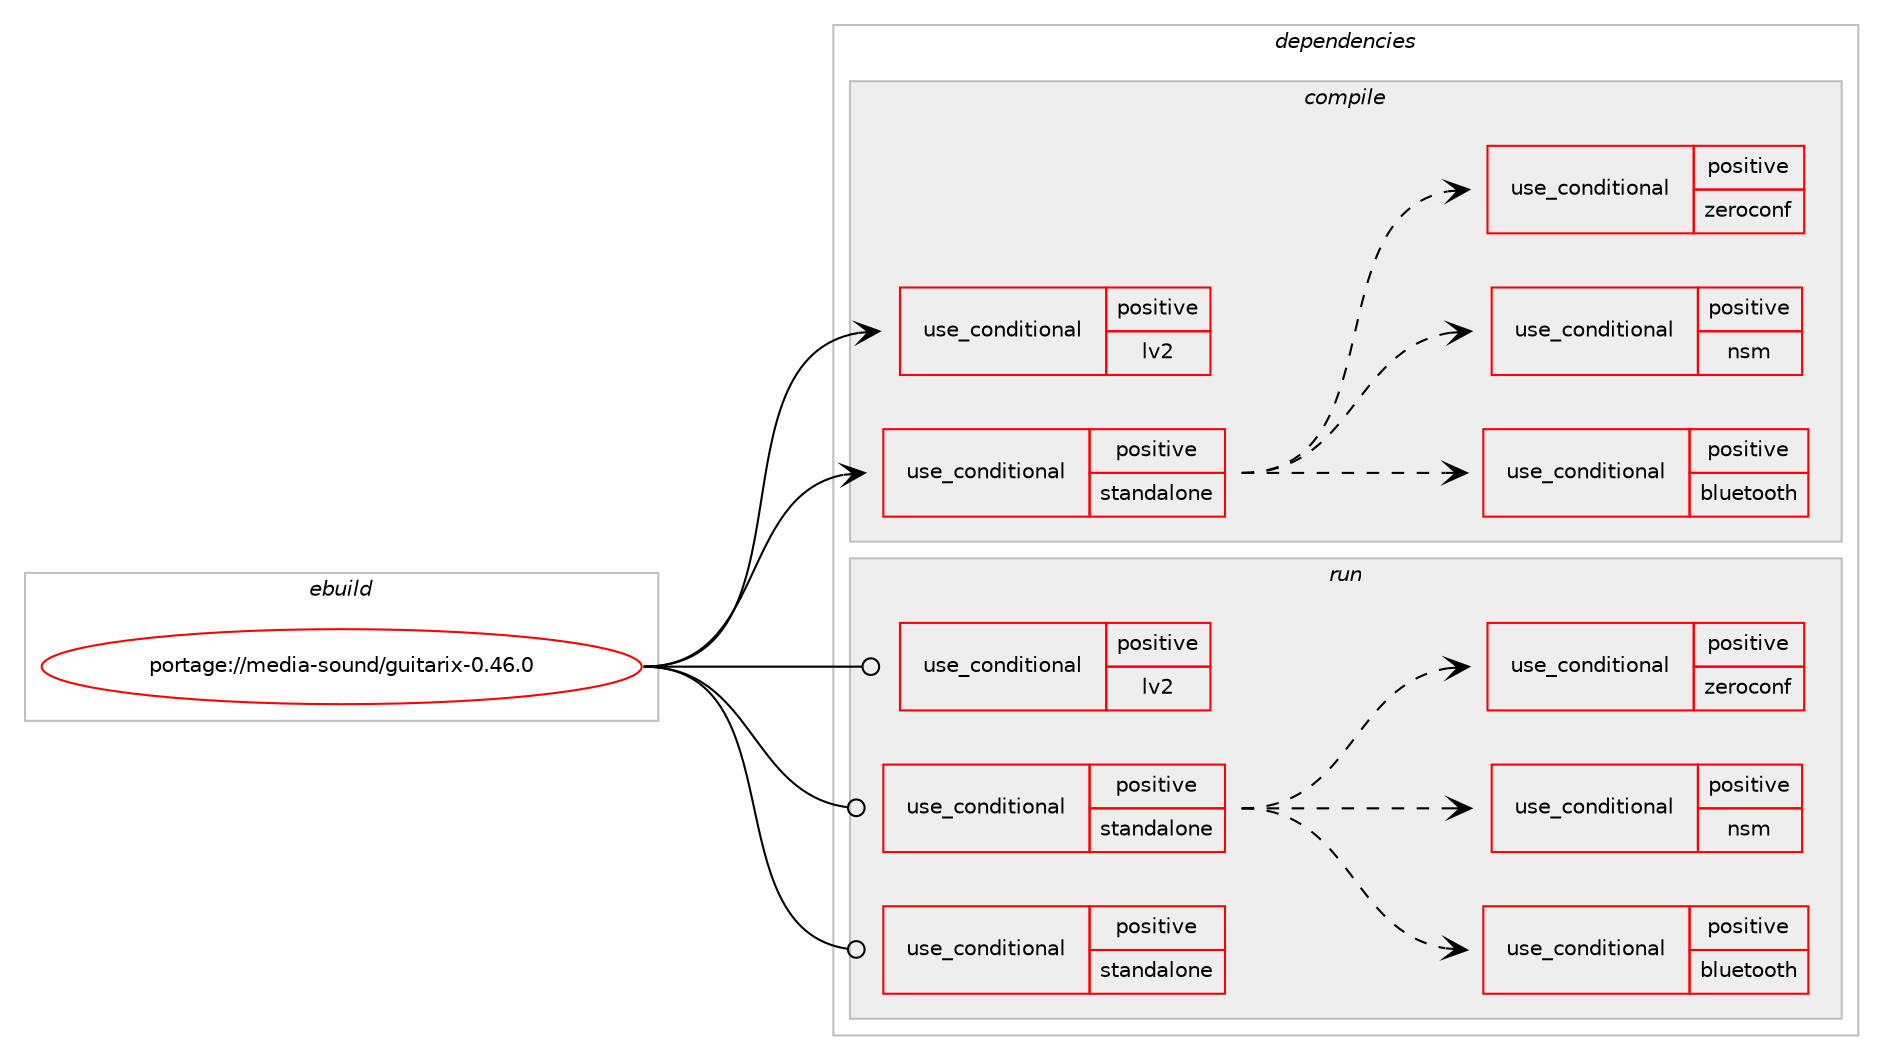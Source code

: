 digraph prolog {

# *************
# Graph options
# *************

newrank=true;
concentrate=true;
compound=true;
graph [rankdir=LR,fontname=Helvetica,fontsize=10,ranksep=1.5];#, ranksep=2.5, nodesep=0.2];
edge  [arrowhead=vee];
node  [fontname=Helvetica,fontsize=10];

# **********
# The ebuild
# **********

subgraph cluster_leftcol {
color=gray;
rank=same;
label=<<i>ebuild</i>>;
id [label="portage://media-sound/guitarix-0.46.0", color=red, width=4, href="../media-sound/guitarix-0.46.0.svg"];
}

# ****************
# The dependencies
# ****************

subgraph cluster_midcol {
color=gray;
label=<<i>dependencies</i>>;
subgraph cluster_compile {
fillcolor="#eeeeee";
style=filled;
label=<<i>compile</i>>;
subgraph cond77985 {
dependency163204 [label=<<TABLE BORDER="0" CELLBORDER="1" CELLSPACING="0" CELLPADDING="4"><TR><TD ROWSPAN="3" CELLPADDING="10">use_conditional</TD></TR><TR><TD>positive</TD></TR><TR><TD>lv2</TD></TR></TABLE>>, shape=none, color=red];
# *** BEGIN UNKNOWN DEPENDENCY TYPE (TODO) ***
# dependency163204 -> package_dependency(portage://media-sound/guitarix-0.46.0,install,no,media-libs,lv2,none,[,,],[],[])
# *** END UNKNOWN DEPENDENCY TYPE (TODO) ***

}
id:e -> dependency163204:w [weight=20,style="solid",arrowhead="vee"];
subgraph cond77986 {
dependency163205 [label=<<TABLE BORDER="0" CELLBORDER="1" CELLSPACING="0" CELLPADDING="4"><TR><TD ROWSPAN="3" CELLPADDING="10">use_conditional</TD></TR><TR><TD>positive</TD></TR><TR><TD>standalone</TD></TR></TABLE>>, shape=none, color=red];
# *** BEGIN UNKNOWN DEPENDENCY TYPE (TODO) ***
# dependency163205 -> package_dependency(portage://media-sound/guitarix-0.46.0,install,no,dev-libs,boost,none,[,,],any_same_slot,[])
# *** END UNKNOWN DEPENDENCY TYPE (TODO) ***

# *** BEGIN UNKNOWN DEPENDENCY TYPE (TODO) ***
# dependency163205 -> package_dependency(portage://media-sound/guitarix-0.46.0,install,no,media-libs,liblrdf,none,[,,],[],[])
# *** END UNKNOWN DEPENDENCY TYPE (TODO) ***

# *** BEGIN UNKNOWN DEPENDENCY TYPE (TODO) ***
# dependency163205 -> package_dependency(portage://media-sound/guitarix-0.46.0,install,no,media-libs,lilv,none,[,,],[],[])
# *** END UNKNOWN DEPENDENCY TYPE (TODO) ***

# *** BEGIN UNKNOWN DEPENDENCY TYPE (TODO) ***
# dependency163205 -> package_dependency(portage://media-sound/guitarix-0.46.0,install,no,virtual,jack,none,[,,],[],[])
# *** END UNKNOWN DEPENDENCY TYPE (TODO) ***

subgraph cond77987 {
dependency163206 [label=<<TABLE BORDER="0" CELLBORDER="1" CELLSPACING="0" CELLPADDING="4"><TR><TD ROWSPAN="3" CELLPADDING="10">use_conditional</TD></TR><TR><TD>positive</TD></TR><TR><TD>bluetooth</TD></TR></TABLE>>, shape=none, color=red];
# *** BEGIN UNKNOWN DEPENDENCY TYPE (TODO) ***
# dependency163206 -> package_dependency(portage://media-sound/guitarix-0.46.0,install,no,net-wireless,bluez,none,[,,],[],[])
# *** END UNKNOWN DEPENDENCY TYPE (TODO) ***

}
dependency163205:e -> dependency163206:w [weight=20,style="dashed",arrowhead="vee"];
subgraph cond77988 {
dependency163207 [label=<<TABLE BORDER="0" CELLBORDER="1" CELLSPACING="0" CELLPADDING="4"><TR><TD ROWSPAN="3" CELLPADDING="10">use_conditional</TD></TR><TR><TD>positive</TD></TR><TR><TD>nsm</TD></TR></TABLE>>, shape=none, color=red];
# *** BEGIN UNKNOWN DEPENDENCY TYPE (TODO) ***
# dependency163207 -> package_dependency(portage://media-sound/guitarix-0.46.0,install,no,media-libs,liblo,none,[,,],[],[])
# *** END UNKNOWN DEPENDENCY TYPE (TODO) ***

}
dependency163205:e -> dependency163207:w [weight=20,style="dashed",arrowhead="vee"];
subgraph cond77989 {
dependency163208 [label=<<TABLE BORDER="0" CELLBORDER="1" CELLSPACING="0" CELLPADDING="4"><TR><TD ROWSPAN="3" CELLPADDING="10">use_conditional</TD></TR><TR><TD>positive</TD></TR><TR><TD>zeroconf</TD></TR></TABLE>>, shape=none, color=red];
# *** BEGIN UNKNOWN DEPENDENCY TYPE (TODO) ***
# dependency163208 -> package_dependency(portage://media-sound/guitarix-0.46.0,install,no,net-dns,avahi,none,[,,],[],[])
# *** END UNKNOWN DEPENDENCY TYPE (TODO) ***

}
dependency163205:e -> dependency163208:w [weight=20,style="dashed",arrowhead="vee"];
}
id:e -> dependency163205:w [weight=20,style="solid",arrowhead="vee"];
# *** BEGIN UNKNOWN DEPENDENCY TYPE (TODO) ***
# id -> package_dependency(portage://media-sound/guitarix-0.46.0,install,no,dev-cpp,eigen,none,[,,],[slot(3)],[])
# *** END UNKNOWN DEPENDENCY TYPE (TODO) ***

# *** BEGIN UNKNOWN DEPENDENCY TYPE (TODO) ***
# id -> package_dependency(portage://media-sound/guitarix-0.46.0,install,no,dev-cpp,glibmm,none,[,,],[slot(2)],[])
# *** END UNKNOWN DEPENDENCY TYPE (TODO) ***

# *** BEGIN UNKNOWN DEPENDENCY TYPE (TODO) ***
# id -> package_dependency(portage://media-sound/guitarix-0.46.0,install,no,dev-cpp,gtkmm,none,[,,],[slot(3.0)],[])
# *** END UNKNOWN DEPENDENCY TYPE (TODO) ***

# *** BEGIN UNKNOWN DEPENDENCY TYPE (TODO) ***
# id -> package_dependency(portage://media-sound/guitarix-0.46.0,install,no,dev-libs,glib,none,[,,],[slot(2)],[])
# *** END UNKNOWN DEPENDENCY TYPE (TODO) ***

# *** BEGIN UNKNOWN DEPENDENCY TYPE (TODO) ***
# id -> package_dependency(portage://media-sound/guitarix-0.46.0,install,no,media-libs,libsndfile,none,[,,],[],[])
# *** END UNKNOWN DEPENDENCY TYPE (TODO) ***

# *** BEGIN UNKNOWN DEPENDENCY TYPE (TODO) ***
# id -> package_dependency(portage://media-sound/guitarix-0.46.0,install,no,media-libs,zita-convolver,none,[,,],any_same_slot,[])
# *** END UNKNOWN DEPENDENCY TYPE (TODO) ***

# *** BEGIN UNKNOWN DEPENDENCY TYPE (TODO) ***
# id -> package_dependency(portage://media-sound/guitarix-0.46.0,install,no,media-libs,zita-resampler,none,[,,],[],[])
# *** END UNKNOWN DEPENDENCY TYPE (TODO) ***

# *** BEGIN UNKNOWN DEPENDENCY TYPE (TODO) ***
# id -> package_dependency(portage://media-sound/guitarix-0.46.0,install,no,net-misc,curl,none,[,,],[],[])
# *** END UNKNOWN DEPENDENCY TYPE (TODO) ***

# *** BEGIN UNKNOWN DEPENDENCY TYPE (TODO) ***
# id -> package_dependency(portage://media-sound/guitarix-0.46.0,install,no,sci-libs,fftw,none,[,,],[slot(3.0),equal],[])
# *** END UNKNOWN DEPENDENCY TYPE (TODO) ***

# *** BEGIN UNKNOWN DEPENDENCY TYPE (TODO) ***
# id -> package_dependency(portage://media-sound/guitarix-0.46.0,install,no,x11-libs,gtk+,none,[,,],[slot(3)],[])
# *** END UNKNOWN DEPENDENCY TYPE (TODO) ***

}
subgraph cluster_compileandrun {
fillcolor="#eeeeee";
style=filled;
label=<<i>compile and run</i>>;
}
subgraph cluster_run {
fillcolor="#eeeeee";
style=filled;
label=<<i>run</i>>;
subgraph cond77990 {
dependency163209 [label=<<TABLE BORDER="0" CELLBORDER="1" CELLSPACING="0" CELLPADDING="4"><TR><TD ROWSPAN="3" CELLPADDING="10">use_conditional</TD></TR><TR><TD>positive</TD></TR><TR><TD>lv2</TD></TR></TABLE>>, shape=none, color=red];
# *** BEGIN UNKNOWN DEPENDENCY TYPE (TODO) ***
# dependency163209 -> package_dependency(portage://media-sound/guitarix-0.46.0,run,no,media-libs,lv2,none,[,,],[],[])
# *** END UNKNOWN DEPENDENCY TYPE (TODO) ***

}
id:e -> dependency163209:w [weight=20,style="solid",arrowhead="odot"];
subgraph cond77991 {
dependency163210 [label=<<TABLE BORDER="0" CELLBORDER="1" CELLSPACING="0" CELLPADDING="4"><TR><TD ROWSPAN="3" CELLPADDING="10">use_conditional</TD></TR><TR><TD>positive</TD></TR><TR><TD>standalone</TD></TR></TABLE>>, shape=none, color=red];
# *** BEGIN UNKNOWN DEPENDENCY TYPE (TODO) ***
# dependency163210 -> package_dependency(portage://media-sound/guitarix-0.46.0,run,no,dev-libs,boost,none,[,,],any_same_slot,[])
# *** END UNKNOWN DEPENDENCY TYPE (TODO) ***

# *** BEGIN UNKNOWN DEPENDENCY TYPE (TODO) ***
# dependency163210 -> package_dependency(portage://media-sound/guitarix-0.46.0,run,no,media-libs,liblrdf,none,[,,],[],[])
# *** END UNKNOWN DEPENDENCY TYPE (TODO) ***

# *** BEGIN UNKNOWN DEPENDENCY TYPE (TODO) ***
# dependency163210 -> package_dependency(portage://media-sound/guitarix-0.46.0,run,no,media-libs,lilv,none,[,,],[],[])
# *** END UNKNOWN DEPENDENCY TYPE (TODO) ***

# *** BEGIN UNKNOWN DEPENDENCY TYPE (TODO) ***
# dependency163210 -> package_dependency(portage://media-sound/guitarix-0.46.0,run,no,virtual,jack,none,[,,],[],[])
# *** END UNKNOWN DEPENDENCY TYPE (TODO) ***

subgraph cond77992 {
dependency163211 [label=<<TABLE BORDER="0" CELLBORDER="1" CELLSPACING="0" CELLPADDING="4"><TR><TD ROWSPAN="3" CELLPADDING="10">use_conditional</TD></TR><TR><TD>positive</TD></TR><TR><TD>bluetooth</TD></TR></TABLE>>, shape=none, color=red];
# *** BEGIN UNKNOWN DEPENDENCY TYPE (TODO) ***
# dependency163211 -> package_dependency(portage://media-sound/guitarix-0.46.0,run,no,net-wireless,bluez,none,[,,],[],[])
# *** END UNKNOWN DEPENDENCY TYPE (TODO) ***

}
dependency163210:e -> dependency163211:w [weight=20,style="dashed",arrowhead="vee"];
subgraph cond77993 {
dependency163212 [label=<<TABLE BORDER="0" CELLBORDER="1" CELLSPACING="0" CELLPADDING="4"><TR><TD ROWSPAN="3" CELLPADDING="10">use_conditional</TD></TR><TR><TD>positive</TD></TR><TR><TD>nsm</TD></TR></TABLE>>, shape=none, color=red];
# *** BEGIN UNKNOWN DEPENDENCY TYPE (TODO) ***
# dependency163212 -> package_dependency(portage://media-sound/guitarix-0.46.0,run,no,media-libs,liblo,none,[,,],[],[])
# *** END UNKNOWN DEPENDENCY TYPE (TODO) ***

}
dependency163210:e -> dependency163212:w [weight=20,style="dashed",arrowhead="vee"];
subgraph cond77994 {
dependency163213 [label=<<TABLE BORDER="0" CELLBORDER="1" CELLSPACING="0" CELLPADDING="4"><TR><TD ROWSPAN="3" CELLPADDING="10">use_conditional</TD></TR><TR><TD>positive</TD></TR><TR><TD>zeroconf</TD></TR></TABLE>>, shape=none, color=red];
# *** BEGIN UNKNOWN DEPENDENCY TYPE (TODO) ***
# dependency163213 -> package_dependency(portage://media-sound/guitarix-0.46.0,run,no,net-dns,avahi,none,[,,],[],[])
# *** END UNKNOWN DEPENDENCY TYPE (TODO) ***

}
dependency163210:e -> dependency163213:w [weight=20,style="dashed",arrowhead="vee"];
}
id:e -> dependency163210:w [weight=20,style="solid",arrowhead="odot"];
subgraph cond77995 {
dependency163214 [label=<<TABLE BORDER="0" CELLBORDER="1" CELLSPACING="0" CELLPADDING="4"><TR><TD ROWSPAN="3" CELLPADDING="10">use_conditional</TD></TR><TR><TD>positive</TD></TR><TR><TD>standalone</TD></TR></TABLE>>, shape=none, color=red];
# *** BEGIN UNKNOWN DEPENDENCY TYPE (TODO) ***
# dependency163214 -> package_dependency(portage://media-sound/guitarix-0.46.0,run,no,media-fonts,roboto,none,[,,],[],[])
# *** END UNKNOWN DEPENDENCY TYPE (TODO) ***

}
id:e -> dependency163214:w [weight=20,style="solid",arrowhead="odot"];
# *** BEGIN UNKNOWN DEPENDENCY TYPE (TODO) ***
# id -> package_dependency(portage://media-sound/guitarix-0.46.0,run,no,dev-cpp,eigen,none,[,,],[slot(3)],[])
# *** END UNKNOWN DEPENDENCY TYPE (TODO) ***

# *** BEGIN UNKNOWN DEPENDENCY TYPE (TODO) ***
# id -> package_dependency(portage://media-sound/guitarix-0.46.0,run,no,dev-cpp,glibmm,none,[,,],[slot(2)],[])
# *** END UNKNOWN DEPENDENCY TYPE (TODO) ***

# *** BEGIN UNKNOWN DEPENDENCY TYPE (TODO) ***
# id -> package_dependency(portage://media-sound/guitarix-0.46.0,run,no,dev-cpp,gtkmm,none,[,,],[slot(3.0)],[])
# *** END UNKNOWN DEPENDENCY TYPE (TODO) ***

# *** BEGIN UNKNOWN DEPENDENCY TYPE (TODO) ***
# id -> package_dependency(portage://media-sound/guitarix-0.46.0,run,no,dev-libs,glib,none,[,,],[slot(2)],[])
# *** END UNKNOWN DEPENDENCY TYPE (TODO) ***

# *** BEGIN UNKNOWN DEPENDENCY TYPE (TODO) ***
# id -> package_dependency(portage://media-sound/guitarix-0.46.0,run,no,media-libs,libsndfile,none,[,,],[],[])
# *** END UNKNOWN DEPENDENCY TYPE (TODO) ***

# *** BEGIN UNKNOWN DEPENDENCY TYPE (TODO) ***
# id -> package_dependency(portage://media-sound/guitarix-0.46.0,run,no,media-libs,zita-convolver,none,[,,],any_same_slot,[])
# *** END UNKNOWN DEPENDENCY TYPE (TODO) ***

# *** BEGIN UNKNOWN DEPENDENCY TYPE (TODO) ***
# id -> package_dependency(portage://media-sound/guitarix-0.46.0,run,no,media-libs,zita-resampler,none,[,,],[],[])
# *** END UNKNOWN DEPENDENCY TYPE (TODO) ***

# *** BEGIN UNKNOWN DEPENDENCY TYPE (TODO) ***
# id -> package_dependency(portage://media-sound/guitarix-0.46.0,run,no,net-misc,curl,none,[,,],[],[])
# *** END UNKNOWN DEPENDENCY TYPE (TODO) ***

# *** BEGIN UNKNOWN DEPENDENCY TYPE (TODO) ***
# id -> package_dependency(portage://media-sound/guitarix-0.46.0,run,no,sci-libs,fftw,none,[,,],[slot(3.0),equal],[])
# *** END UNKNOWN DEPENDENCY TYPE (TODO) ***

# *** BEGIN UNKNOWN DEPENDENCY TYPE (TODO) ***
# id -> package_dependency(portage://media-sound/guitarix-0.46.0,run,no,x11-libs,gtk+,none,[,,],[slot(3)],[])
# *** END UNKNOWN DEPENDENCY TYPE (TODO) ***

}
}

# **************
# The candidates
# **************

subgraph cluster_choices {
rank=same;
color=gray;
label=<<i>candidates</i>>;

}

}

